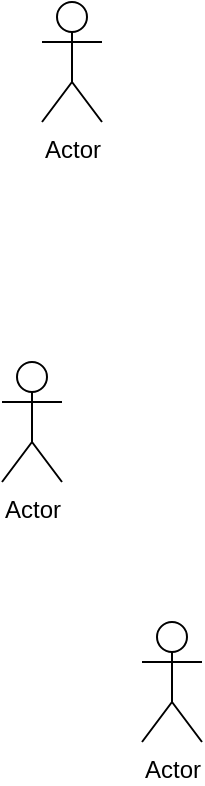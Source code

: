<mxfile>
    <diagram id="vQjLmYSLokq7XGB2b_W7" name="Page-1">
        <mxGraphModel dx="746" dy="563" grid="1" gridSize="10" guides="1" tooltips="1" connect="1" arrows="1" fold="1" page="1" pageScale="1" pageWidth="850" pageHeight="1100" math="0" shadow="0">
            <root>
                <mxCell id="0"/>
                <mxCell id="1" parent="0"/>
                <mxCell id="3" value="Actor" style="shape=umlActor;verticalLabelPosition=bottom;verticalAlign=top;html=1;outlineConnect=0;" vertex="1" parent="1">
                    <mxGeometry x="280" y="130" width="30" height="60" as="geometry"/>
                </mxCell>
                <mxCell id="4" value="Actor" style="shape=umlActor;verticalLabelPosition=bottom;verticalAlign=top;html=1;outlineConnect=0;" vertex="1" parent="1">
                    <mxGeometry x="260" y="310" width="30" height="60" as="geometry"/>
                </mxCell>
                <mxCell id="5" value="Actor" style="shape=umlActor;verticalLabelPosition=bottom;verticalAlign=top;html=1;outlineConnect=0;" vertex="1" parent="1">
                    <mxGeometry x="330" y="440" width="30" height="60" as="geometry"/>
                </mxCell>
            </root>
        </mxGraphModel>
    </diagram>
    <diagram name="Page-1" id="EyeMwwOSsf-B7tD-D1hy">
        <mxGraphModel dx="746" dy="563" grid="0" gridSize="10" guides="1" tooltips="1" connect="1" arrows="1" fold="1" page="1" pageScale="1" pageWidth="827" pageHeight="1169" background="none" math="0" shadow="0">
            <root>
                <mxCell id="0"/>
                <mxCell id="1" parent="0"/>
                <mxCell id="sdTiZhKTBVxEtBXtV5zS-11" value="" style="rounded=0;whiteSpace=wrap;html=1;fillColor=#ffe6cc;strokeColor=#d79b00;" parent="1" vertex="1">
                    <mxGeometry x="290" y="710" width="390" height="170.5" as="geometry"/>
                </mxCell>
                <mxCell id="daGtjk1Ij7qPhjBGlopn-7" value="" style="rounded=0;whiteSpace=wrap;html=1;fillColor=#ffe6cc;strokeColor=#d79b00;" parent="1" vertex="1">
                    <mxGeometry x="290" y="320" width="390" height="180" as="geometry"/>
                </mxCell>
                <mxCell id="WGG9Efv4tVR23B4vz8DX-90" value="" style="rounded=0;whiteSpace=wrap;html=1;fillColor=#ffe6cc;strokeColor=#d79b00;" parent="1" vertex="1">
                    <mxGeometry x="290" y="185" width="390" height="90" as="geometry"/>
                </mxCell>
                <mxCell id="WGG9Efv4tVR23B4vz8DX-86" value="" style="rounded=0;whiteSpace=wrap;html=1;fillColor=#ffe6cc;strokeColor=#d79b00;" parent="1" vertex="1">
                    <mxGeometry x="290" y="929" width="390" height="431" as="geometry"/>
                </mxCell>
                <mxCell id="WGG9Efv4tVR23B4vz8DX-76" value="" style="rounded=0;whiteSpace=wrap;html=1;fillColor=#ffe6cc;strokeColor=#d79b00;" parent="1" vertex="1">
                    <mxGeometry x="290" y="540" width="390" height="130" as="geometry"/>
                </mxCell>
                <mxCell id="WGG9Efv4tVR23B4vz8DX-5" value="UC001: Sign in" style="ellipse;whiteSpace=wrap;html=1;" parent="1" vertex="1">
                    <mxGeometry x="440" y="200" width="110" height="60" as="geometry"/>
                </mxCell>
                <mxCell id="WGG9Efv4tVR23B4vz8DX-45" value="&amp;lt;&amp;lt;include&amp;gt;&amp;gt;" style="edgeStyle=none;rounded=0;orthogonalLoop=1;jettySize=auto;html=1;exitX=0;exitY=0;exitDx=0;exitDy=0;dashed=1;" parent="1" source="WGG9Efv4tVR23B4vz8DX-9" target="WGG9Efv4tVR23B4vz8DX-24" edge="1">
                    <mxGeometry relative="1" as="geometry"/>
                </mxCell>
                <mxCell id="sdTiZhKTBVxEtBXtV5zS-34" value="&amp;lt;&amp;lt;include&amp;gt;&amp;gt;" style="edgeStyle=none;rounded=0;jumpStyle=arc;orthogonalLoop=1;jettySize=auto;html=1;entryX=1;entryY=0.5;entryDx=0;entryDy=0;dashed=1;exitX=0;exitY=1;exitDx=0;exitDy=0;" parent="1" source="WGG9Efv4tVR23B4vz8DX-9" target="WGG9Efv4tVR23B4vz8DX-19" edge="1">
                    <mxGeometry relative="1" as="geometry"/>
                </mxCell>
                <mxCell id="WGG9Efv4tVR23B4vz8DX-9" value="UC002: Manage Academic Report" style="ellipse;whiteSpace=wrap;html=1;" parent="1" vertex="1">
                    <mxGeometry x="540" y="380" width="110" height="60" as="geometry"/>
                </mxCell>
                <mxCell id="WGG9Efv4tVR23B4vz8DX-43" value="&amp;lt;&amp;lt;include&amp;gt;&amp;gt;" style="rounded=0;orthogonalLoop=1;jettySize=auto;html=1;entryX=0.5;entryY=0;entryDx=0;entryDy=0;dashed=1;" parent="1" edge="1">
                    <mxGeometry x="-0.367" y="3" relative="1" as="geometry">
                        <mxPoint x="363.384" y="338.641" as="sourcePoint"/>
                        <mxPoint as="offset"/>
                    </mxGeometry>
                </mxCell>
                <mxCell id="sdTiZhKTBVxEtBXtV5zS-18" style="rounded=0;orthogonalLoop=1;jettySize=auto;html=1;entryX=1;entryY=0.5;entryDx=0;entryDy=0;" parent="1" source="WGG9Efv4tVR23B4vz8DX-17" target="WGG9Efv4tVR23B4vz8DX-28" edge="1">
                    <mxGeometry relative="1" as="geometry"/>
                </mxCell>
                <mxCell id="sdTiZhKTBVxEtBXtV5zS-19" value="&amp;lt;&amp;lt;include&amp;gt;&amp;gt;" style="edgeLabel;html=1;align=center;verticalAlign=middle;resizable=0;points=[];" parent="sdTiZhKTBVxEtBXtV5zS-18" connectable="0" vertex="1">
                    <mxGeometry x="-0.24" y="1" relative="1" as="geometry">
                        <mxPoint as="offset"/>
                    </mxGeometry>
                </mxCell>
                <mxCell id="WGG9Efv4tVR23B4vz8DX-17" value="UC005: Manage Attendance Record" style="ellipse;whiteSpace=wrap;html=1;" parent="1" vertex="1">
                    <mxGeometry x="530" y="590" width="110" height="60" as="geometry"/>
                </mxCell>
                <mxCell id="WGG9Efv4tVR23B4vz8DX-19" value="UC004: Download Academic Report" style="ellipse;whiteSpace=wrap;html=1;" parent="1" vertex="1">
                    <mxGeometry x="300" y="430" width="110" height="60" as="geometry"/>
                </mxCell>
                <mxCell id="daGtjk1Ij7qPhjBGlopn-8" value="&amp;lt;&amp;lt;extend&amp;gt;&amp;gt;" style="edgeStyle=none;rounded=0;jumpStyle=arc;orthogonalLoop=1;jettySize=auto;html=1;entryX=0.5;entryY=0;entryDx=0;entryDy=0;dashed=1;" parent="1" edge="1">
                    <mxGeometry relative="1" as="geometry">
                        <mxPoint x="395.5" y="570" as="sourcePoint"/>
                    </mxGeometry>
                </mxCell>
                <mxCell id="daGtjk1Ij7qPhjBGlopn-9" value="&amp;lt;&amp;lt;extend&amp;gt;&amp;gt;" style="edgeStyle=none;rounded=0;jumpStyle=arc;orthogonalLoop=1;jettySize=auto;html=1;exitX=1;exitY=1;exitDx=0;exitDy=0;dashed=1;" parent="1" edge="1">
                    <mxGeometry relative="1" as="geometry">
                        <mxPoint x="434.432" y="561.191" as="sourcePoint"/>
                    </mxGeometry>
                </mxCell>
                <mxCell id="WGG9Efv4tVR23B4vz8DX-23" value="UC014: Manage Profile" style="ellipse;whiteSpace=wrap;html=1;" parent="1" vertex="1">
                    <mxGeometry x="421" y="1140" width="110" height="60" as="geometry"/>
                </mxCell>
                <mxCell id="WGG9Efv4tVR23B4vz8DX-24" value="UC003: View Academic Report" style="ellipse;whiteSpace=wrap;html=1;" parent="1" vertex="1">
                    <mxGeometry x="300" y="340" width="110" height="60" as="geometry"/>
                </mxCell>
                <mxCell id="WGG9Efv4tVR23B4vz8DX-28" value="UC006: View Attendance Record" style="ellipse;whiteSpace=wrap;html=1;" parent="1" vertex="1">
                    <mxGeometry x="320" y="580" width="110" height="60" as="geometry"/>
                </mxCell>
                <mxCell id="WGG9Efv4tVR23B4vz8DX-29" value="UC012: Download Tuition Record" style="ellipse;whiteSpace=wrap;html=1;" parent="1" vertex="1">
                    <mxGeometry x="311" y="1030" width="110" height="60" as="geometry"/>
                </mxCell>
                <mxCell id="sdTiZhKTBVxEtBXtV5zS-67" style="edgeStyle=none;rounded=0;jumpStyle=arc;orthogonalLoop=1;jettySize=auto;html=1;entryX=1;entryY=0.5;entryDx=0;entryDy=0;startArrow=none;startFill=0;endArrow=classic;endFill=1;dashed=1;" parent="1" source="WGG9Efv4tVR23B4vz8DX-30" target="WGG9Efv4tVR23B4vz8DX-92" edge="1">
                    <mxGeometry relative="1" as="geometry"/>
                </mxCell>
                <mxCell id="sdTiZhKTBVxEtBXtV5zS-72" value="&amp;lt;&amp;lt;include&amp;gt;&amp;gt;" style="edgeLabel;html=1;align=center;verticalAlign=middle;resizable=0;points=[];" parent="sdTiZhKTBVxEtBXtV5zS-67" connectable="0" vertex="1">
                    <mxGeometry x="-0.221" y="-1" relative="1" as="geometry">
                        <mxPoint as="offset"/>
                    </mxGeometry>
                </mxCell>
                <mxCell id="sdTiZhKTBVxEtBXtV5zS-69" value="&amp;lt;&amp;lt;include&amp;gt;&amp;gt;" style="edgeStyle=none;rounded=0;jumpStyle=arc;orthogonalLoop=1;jettySize=auto;html=1;entryX=0.5;entryY=1;entryDx=0;entryDy=0;startArrow=none;startFill=0;endArrow=classic;endFill=1;dashed=1;" parent="1" source="WGG9Efv4tVR23B4vz8DX-30" target="WGG9Efv4tVR23B4vz8DX-94" edge="1">
                    <mxGeometry relative="1" as="geometry"/>
                </mxCell>
                <mxCell id="WGG9Efv4tVR23B4vz8DX-30" value="UC015: Manage User" style="ellipse;whiteSpace=wrap;html=1;" parent="1" vertex="1">
                    <mxGeometry x="555" y="1290" width="110" height="60" as="geometry"/>
                </mxCell>
                <mxCell id="WGG9Efv4tVR23B4vz8DX-54" style="edgeStyle=none;rounded=0;orthogonalLoop=1;jettySize=auto;html=1;entryX=1;entryY=0.5;entryDx=0;entryDy=0;" parent="1" source="WGG9Efv4tVR23B4vz8DX-33" target="WGG9Efv4tVR23B4vz8DX-5" edge="1">
                    <mxGeometry relative="1" as="geometry">
                        <Array as="points">
                            <mxPoint x="750" y="230"/>
                        </Array>
                    </mxGeometry>
                </mxCell>
                <mxCell id="sdTiZhKTBVxEtBXtV5zS-27" style="edgeStyle=none;rounded=0;jumpStyle=arc;orthogonalLoop=1;jettySize=auto;html=1;entryX=1;entryY=0;entryDx=0;entryDy=0;" parent="1" source="WGG9Efv4tVR23B4vz8DX-33" target="sdTiZhKTBVxEtBXtV5zS-2" edge="1">
                    <mxGeometry relative="1" as="geometry"/>
                </mxCell>
                <mxCell id="sdTiZhKTBVxEtBXtV5zS-44" style="edgeStyle=none;rounded=0;jumpStyle=arc;orthogonalLoop=1;jettySize=auto;html=1;entryX=1;entryY=0.5;entryDx=0;entryDy=0;" parent="1" source="WGG9Efv4tVR23B4vz8DX-33" target="WGG9Efv4tVR23B4vz8DX-23" edge="1">
                    <mxGeometry relative="1" as="geometry">
                        <Array as="points">
                            <mxPoint x="710" y="1170"/>
                        </Array>
                    </mxGeometry>
                </mxCell>
                <mxCell id="sdTiZhKTBVxEtBXtV5zS-64" style="edgeStyle=none;rounded=0;jumpStyle=arc;orthogonalLoop=1;jettySize=auto;html=1;entryX=1;entryY=0;entryDx=0;entryDy=0;" parent="1" source="WGG9Efv4tVR23B4vz8DX-33" target="sdTiZhKTBVxEtBXtV5zS-50" edge="1">
                    <mxGeometry relative="1" as="geometry"/>
                </mxCell>
                <mxCell id="sdTiZhKTBVxEtBXtV5zS-70" style="edgeStyle=none;rounded=0;jumpStyle=arc;orthogonalLoop=1;jettySize=auto;html=1;entryX=1;entryY=0.5;entryDx=0;entryDy=0;startArrow=none;startFill=0;endArrow=classic;endFill=1;" parent="1" source="WGG9Efv4tVR23B4vz8DX-33" target="WGG9Efv4tVR23B4vz8DX-94" edge="1">
                    <mxGeometry relative="1" as="geometry">
                        <Array as="points">
                            <mxPoint x="730" y="1210"/>
                        </Array>
                    </mxGeometry>
                </mxCell>
                <mxCell id="WGG9Efv4tVR23B4vz8DX-57" style="edgeStyle=none;rounded=0;orthogonalLoop=1;jettySize=auto;html=1;entryX=0;entryY=0.5;entryDx=0;entryDy=0;" parent="1" source="WGG9Efv4tVR23B4vz8DX-52" target="WGG9Efv4tVR23B4vz8DX-5" edge="1">
                    <mxGeometry relative="1" as="geometry">
                        <Array as="points">
                            <mxPoint x="260" y="230"/>
                        </Array>
                    </mxGeometry>
                </mxCell>
                <mxCell id="WGG9Efv4tVR23B4vz8DX-62" style="edgeStyle=none;rounded=0;orthogonalLoop=1;jettySize=auto;html=1;entryX=0;entryY=0.5;entryDx=0;entryDy=0;" parent="1" source="WGG9Efv4tVR23B4vz8DX-52" target="WGG9Efv4tVR23B4vz8DX-28" edge="1">
                    <mxGeometry relative="1" as="geometry"/>
                </mxCell>
                <mxCell id="sdTiZhKTBVxEtBXtV5zS-42" style="edgeStyle=none;rounded=0;jumpStyle=arc;orthogonalLoop=1;jettySize=auto;html=1;entryX=0;entryY=0.5;entryDx=0;entryDy=0;" parent="1" source="WGG9Efv4tVR23B4vz8DX-52" target="sdTiZhKTBVxEtBXtV5zS-4" edge="1">
                    <mxGeometry relative="1" as="geometry">
                        <Array as="points"/>
                    </mxGeometry>
                </mxCell>
                <mxCell id="sdTiZhKTBVxEtBXtV5zS-43" style="edgeStyle=none;rounded=0;jumpStyle=arc;orthogonalLoop=1;jettySize=auto;html=1;entryX=0;entryY=0.5;entryDx=0;entryDy=0;" parent="1" source="WGG9Efv4tVR23B4vz8DX-52" target="sdTiZhKTBVxEtBXtV5zS-3" edge="1">
                    <mxGeometry relative="1" as="geometry">
                        <Array as="points"/>
                    </mxGeometry>
                </mxCell>
                <mxCell id="sdTiZhKTBVxEtBXtV5zS-45" style="edgeStyle=none;rounded=0;jumpStyle=arc;orthogonalLoop=1;jettySize=auto;html=1;entryX=0;entryY=0.5;entryDx=0;entryDy=0;" parent="1" source="WGG9Efv4tVR23B4vz8DX-52" target="WGG9Efv4tVR23B4vz8DX-23" edge="1">
                    <mxGeometry relative="1" as="geometry">
                        <Array as="points">
                            <mxPoint x="260" y="1170"/>
                        </Array>
                    </mxGeometry>
                </mxCell>
                <mxCell id="lHFMpfnDOw8dtJ93LcGN-1" style="rounded=0;orthogonalLoop=1;jettySize=auto;html=1;entryX=0;entryY=0.5;entryDx=0;entryDy=0;" parent="1" source="WGG9Efv4tVR23B4vz8DX-52" target="sdTiZhKTBVxEtBXtV5zS-51" edge="1">
                    <mxGeometry relative="1" as="geometry"/>
                </mxCell>
                <mxCell id="lHFMpfnDOw8dtJ93LcGN-2" style="edgeStyle=none;rounded=0;orthogonalLoop=1;jettySize=auto;html=1;entryX=0;entryY=0.5;entryDx=0;entryDy=0;" parent="1" source="WGG9Efv4tVR23B4vz8DX-52" target="WGG9Efv4tVR23B4vz8DX-29" edge="1">
                    <mxGeometry relative="1" as="geometry"/>
                </mxCell>
                <mxCell id="lHFMpfnDOw8dtJ93LcGN-3" style="edgeStyle=none;rounded=0;orthogonalLoop=1;jettySize=auto;html=1;entryX=0;entryY=0.5;entryDx=0;entryDy=0;" parent="1" source="WGG9Efv4tVR23B4vz8DX-52" target="sdTiZhKTBVxEtBXtV5zS-52" edge="1">
                    <mxGeometry relative="1" as="geometry">
                        <Array as="points">
                            <mxPoint x="270" y="1130"/>
                        </Array>
                    </mxGeometry>
                </mxCell>
                <mxCell id="lHFMpfnDOw8dtJ93LcGN-4" style="edgeStyle=none;rounded=0;orthogonalLoop=1;jettySize=auto;html=1;entryX=0;entryY=0.5;entryDx=0;entryDy=0;" parent="1" source="WGG9Efv4tVR23B4vz8DX-52" target="WGG9Efv4tVR23B4vz8DX-92" edge="1">
                    <mxGeometry relative="1" as="geometry">
                        <Array as="points">
                            <mxPoint x="240" y="1290"/>
                        </Array>
                    </mxGeometry>
                </mxCell>
                <mxCell id="a1I-tAWcZO1vTFLTMNxw-3" style="edgeStyle=none;rounded=0;orthogonalLoop=1;jettySize=auto;html=1;entryX=0;entryY=0.5;entryDx=0;entryDy=0;" parent="1" source="WGG9Efv4tVR23B4vz8DX-52" target="WGG9Efv4tVR23B4vz8DX-24" edge="1">
                    <mxGeometry relative="1" as="geometry"/>
                </mxCell>
                <mxCell id="a1I-tAWcZO1vTFLTMNxw-4" style="edgeStyle=none;rounded=0;orthogonalLoop=1;jettySize=auto;html=1;entryX=0;entryY=0.5;entryDx=0;entryDy=0;" parent="1" source="WGG9Efv4tVR23B4vz8DX-52" target="WGG9Efv4tVR23B4vz8DX-19" edge="1">
                    <mxGeometry relative="1" as="geometry"/>
                </mxCell>
                <mxCell id="WGG9Efv4tVR23B4vz8DX-52" value="&lt;span style=&quot;background-color: rgb(230, 230, 230);&quot;&gt;Student&lt;/span&gt;" style="shape=umlActor;verticalLabelPosition=bottom;verticalAlign=top;html=1;outlineConnect=0;" parent="1" vertex="1">
                    <mxGeometry x="120" y="580" width="30" height="60" as="geometry"/>
                </mxCell>
                <mxCell id="WGG9Efv4tVR23B4vz8DX-72" value="Report Subsystem" style="rounded=0;whiteSpace=wrap;html=1;" parent="1" vertex="1">
                    <mxGeometry x="290" y="300" width="120" height="20" as="geometry"/>
                </mxCell>
                <mxCell id="WGG9Efv4tVR23B4vz8DX-77" value="Attendance Subsystem" style="rounded=0;whiteSpace=wrap;html=1;" parent="1" vertex="1">
                    <mxGeometry x="290" y="520" width="130" height="20" as="geometry"/>
                </mxCell>
                <mxCell id="WGG9Efv4tVR23B4vz8DX-79" value="Account Subsystem" style="rounded=0;whiteSpace=wrap;html=1;" parent="1" vertex="1">
                    <mxGeometry x="290" y="910" width="120" height="19" as="geometry"/>
                </mxCell>
                <mxCell id="WGG9Efv4tVR23B4vz8DX-81" style="edgeStyle=none;rounded=0;orthogonalLoop=1;jettySize=auto;html=1;jumpStyle=arc;entryX=0.809;entryY=0.894;entryDx=0;entryDy=0;entryPerimeter=0;" parent="1" source="WGG9Efv4tVR23B4vz8DX-80" target="WGG9Efv4tVR23B4vz8DX-5" edge="1">
                    <mxGeometry relative="1" as="geometry">
                        <Array as="points">
                            <mxPoint x="720" y="254"/>
                        </Array>
                    </mxGeometry>
                </mxCell>
                <mxCell id="WGG9Efv4tVR23B4vz8DX-89" style="edgeStyle=none;rounded=0;orthogonalLoop=1;jettySize=auto;html=1;entryX=1;entryY=0.5;entryDx=0;entryDy=0;" parent="1" source="WGG9Efv4tVR23B4vz8DX-80" target="WGG9Efv4tVR23B4vz8DX-30" edge="1">
                    <mxGeometry relative="1" as="geometry"/>
                </mxCell>
                <mxCell id="WGG9Efv4tVR23B4vz8DX-80" value="&lt;span style=&quot;background-color: rgb(230, 230, 230);&quot;&gt;Admin&lt;/span&gt;" style="shape=umlActor;verticalLabelPosition=bottom;verticalAlign=top;html=1;outlineConnect=0;" parent="1" vertex="1">
                    <mxGeometry x="870" y="1149.5" width="30" height="60" as="geometry"/>
                </mxCell>
                <mxCell id="WGG9Efv4tVR23B4vz8DX-91" value="Authentication Subsystem" style="rounded=0;whiteSpace=wrap;html=1;fillColor=#FFFFFF;" parent="1" vertex="1">
                    <mxGeometry x="290" y="165" width="150" height="20" as="geometry"/>
                </mxCell>
                <mxCell id="WGG9Efv4tVR23B4vz8DX-92" value="UC017: View Teacher Info" style="ellipse;whiteSpace=wrap;html=1;" parent="1" vertex="1">
                    <mxGeometry x="340" y="1260" width="110" height="60" as="geometry"/>
                </mxCell>
                <mxCell id="WGG9Efv4tVR23B4vz8DX-94" value="UC016: View Student Info" style="ellipse;whiteSpace=wrap;html=1;" parent="1" vertex="1">
                    <mxGeometry x="555" y="1180" width="110" height="60" as="geometry"/>
                </mxCell>
                <mxCell id="sdTiZhKTBVxEtBXtV5zS-31" style="edgeStyle=none;rounded=0;jumpStyle=arc;orthogonalLoop=1;jettySize=auto;html=1;entryX=1;entryY=1;entryDx=0;entryDy=0;" parent="1" edge="1">
                    <mxGeometry relative="1" as="geometry">
                        <mxPoint x="418.776" y="331.139" as="targetPoint"/>
                        <Array as="points">
                            <mxPoint x="430" y="420"/>
                        </Array>
                    </mxGeometry>
                </mxCell>
                <mxCell id="sdTiZhKTBVxEtBXtV5zS-32" value="&amp;lt;&amp;lt;extend&amp;gt;&amp;gt;" style="edgeLabel;html=1;align=center;verticalAlign=middle;resizable=0;points=[];" parent="sdTiZhKTBVxEtBXtV5zS-31" connectable="0" vertex="1">
                    <mxGeometry x="0.235" relative="1" as="geometry">
                        <mxPoint x="4" as="offset"/>
                    </mxGeometry>
                </mxCell>
                <mxCell id="sdTiZhKTBVxEtBXtV5zS-36" value="&amp;lt;&amp;lt;include&amp;gt;&amp;gt;" style="edgeStyle=none;rounded=0;jumpStyle=arc;orthogonalLoop=1;jettySize=auto;html=1;entryX=1;entryY=0.5;entryDx=0;entryDy=0;dashed=1;" parent="1" source="sdTiZhKTBVxEtBXtV5zS-2" target="sdTiZhKTBVxEtBXtV5zS-4" edge="1">
                    <mxGeometry relative="1" as="geometry"/>
                </mxCell>
                <mxCell id="sdTiZhKTBVxEtBXtV5zS-40" style="edgeStyle=none;rounded=0;jumpStyle=arc;orthogonalLoop=1;jettySize=auto;html=1;entryX=1;entryY=0.5;entryDx=0;entryDy=0;dashed=1;" parent="1" source="sdTiZhKTBVxEtBXtV5zS-2" target="sdTiZhKTBVxEtBXtV5zS-3" edge="1">
                    <mxGeometry relative="1" as="geometry"/>
                </mxCell>
                <mxCell id="sdTiZhKTBVxEtBXtV5zS-41" value="&amp;lt;&amp;lt;include&amp;gt;&amp;gt;" style="edgeLabel;html=1;align=center;verticalAlign=middle;resizable=0;points=[];" parent="sdTiZhKTBVxEtBXtV5zS-40" connectable="0" vertex="1">
                    <mxGeometry x="-0.108" y="3" relative="1" as="geometry">
                        <mxPoint as="offset"/>
                    </mxGeometry>
                </mxCell>
                <mxCell id="sdTiZhKTBVxEtBXtV5zS-2" value="UC007: Manage Timetable" style="ellipse;whiteSpace=wrap;html=1;" parent="1" vertex="1">
                    <mxGeometry x="560" y="770.25" width="110" height="60" as="geometry"/>
                </mxCell>
                <mxCell id="sdTiZhKTBVxEtBXtV5zS-3" value="UC009: Download Timetable" style="ellipse;whiteSpace=wrap;html=1;" parent="1" vertex="1">
                    <mxGeometry x="320" y="810.5" width="110" height="60" as="geometry"/>
                </mxCell>
                <mxCell id="sdTiZhKTBVxEtBXtV5zS-4" value="UC008: View Timetable" style="ellipse;whiteSpace=wrap;html=1;" parent="1" vertex="1">
                    <mxGeometry x="320" y="720.5" width="110" height="60" as="geometry"/>
                </mxCell>
                <mxCell id="sdTiZhKTBVxEtBXtV5zS-16" value="Schedule Subsystem" style="rounded=0;whiteSpace=wrap;html=1;" parent="1" vertex="1">
                    <mxGeometry x="290" y="690" width="130" height="20" as="geometry"/>
                </mxCell>
                <mxCell id="sdTiZhKTBVxEtBXtV5zS-53" style="edgeStyle=none;rounded=0;jumpStyle=arc;orthogonalLoop=1;jettySize=auto;html=1;entryX=1;entryY=0.5;entryDx=0;entryDy=0;dashed=1;" parent="1" source="sdTiZhKTBVxEtBXtV5zS-50" target="sdTiZhKTBVxEtBXtV5zS-51" edge="1">
                    <mxGeometry relative="1" as="geometry"/>
                </mxCell>
                <mxCell id="sdTiZhKTBVxEtBXtV5zS-58" value="&amp;lt;&amp;lt;include&amp;gt;&amp;gt;" style="edgeLabel;html=1;align=center;verticalAlign=middle;resizable=0;points=[];" parent="sdTiZhKTBVxEtBXtV5zS-53" connectable="0" vertex="1">
                    <mxGeometry x="-0.26" y="1" relative="1" as="geometry">
                        <mxPoint x="-8" y="-7" as="offset"/>
                    </mxGeometry>
                </mxCell>
                <mxCell id="sdTiZhKTBVxEtBXtV5zS-54" style="edgeStyle=none;rounded=0;jumpStyle=arc;orthogonalLoop=1;jettySize=auto;html=1;entryX=1;entryY=0;entryDx=0;entryDy=0;dashed=1;" parent="1" source="sdTiZhKTBVxEtBXtV5zS-50" target="WGG9Efv4tVR23B4vz8DX-29" edge="1">
                    <mxGeometry relative="1" as="geometry"/>
                </mxCell>
                <mxCell id="sdTiZhKTBVxEtBXtV5zS-57" value="&amp;lt;&amp;lt;include&amp;gt;&amp;gt;" style="edgeLabel;html=1;align=center;verticalAlign=middle;resizable=0;points=[];" parent="sdTiZhKTBVxEtBXtV5zS-54" connectable="0" vertex="1">
                    <mxGeometry x="-0.273" y="-2" relative="1" as="geometry">
                        <mxPoint as="offset"/>
                    </mxGeometry>
                </mxCell>
                <mxCell id="sdTiZhKTBVxEtBXtV5zS-50" value="UC010: Manage Tuition Record" style="ellipse;whiteSpace=wrap;html=1;" parent="1" vertex="1">
                    <mxGeometry x="550" y="1000" width="110" height="60" as="geometry"/>
                </mxCell>
                <mxCell id="sdTiZhKTBVxEtBXtV5zS-51" value="UC011: View Tuition Record" style="ellipse;whiteSpace=wrap;html=1;" parent="1" vertex="1">
                    <mxGeometry x="304" y="950" width="110" height="60" as="geometry"/>
                </mxCell>
                <mxCell id="sdTiZhKTBVxEtBXtV5zS-52" value="UC013: Make a Payment" style="ellipse;whiteSpace=wrap;html=1;" parent="1" vertex="1">
                    <mxGeometry x="311" y="1100" width="110" height="60" as="geometry"/>
                </mxCell>
                <mxCell id="a1I-tAWcZO1vTFLTMNxw-1" style="edgeStyle=none;rounded=0;orthogonalLoop=1;jettySize=auto;html=1;entryX=1;entryY=0.5;entryDx=0;entryDy=0;" parent="1" source="WGG9Efv4tVR23B4vz8DX-33" target="WGG9Efv4tVR23B4vz8DX-17" edge="1">
                    <mxGeometry relative="1" as="geometry"/>
                </mxCell>
                <mxCell id="a1I-tAWcZO1vTFLTMNxw-5" style="edgeStyle=none;rounded=0;orthogonalLoop=1;jettySize=auto;html=1;entryX=1;entryY=0.5;entryDx=0;entryDy=0;" parent="1" source="WGG9Efv4tVR23B4vz8DX-33" target="WGG9Efv4tVR23B4vz8DX-9" edge="1">
                    <mxGeometry relative="1" as="geometry"/>
                </mxCell>
                <mxCell id="WGG9Efv4tVR23B4vz8DX-33" value="&lt;span style=&quot;background-color: rgb(204, 204, 204);&quot;&gt;Teacher&lt;/span&gt;" style="shape=umlActor;verticalLabelPosition=bottom;verticalAlign=top;html=1;outlineConnect=0;" parent="1" vertex="1">
                    <mxGeometry x="870" y="585" width="30" height="60" as="geometry"/>
                </mxCell>
            </root>
        </mxGraphModel>
    </diagram>
</mxfile>